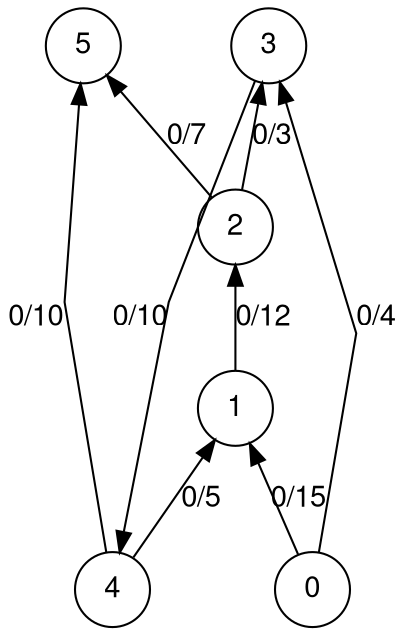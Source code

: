 digraph exported_graph {
	fontname="Helvetica,Arial,sans-serif"
	node [fontname="Helvetica,Arial,sans-serif"]
	edge [fontname="Helvetica,Arial,sans-serif"]
	rankdir = BT;
	splines = false;
	node [shape = circle];
	4 -> 1 [label = "0/5"]
	4 -> 5 [label = "0/10"]
	2 -> 3 [label = "0/3"]
	2 -> 5 [label = "0/7"]
	3 -> 4 [label = "0/10"]
	0 -> 3 [label = "0/4"]
	0 -> 1 [label = "0/15"]
	1 -> 2 [label = "0/12"]
}